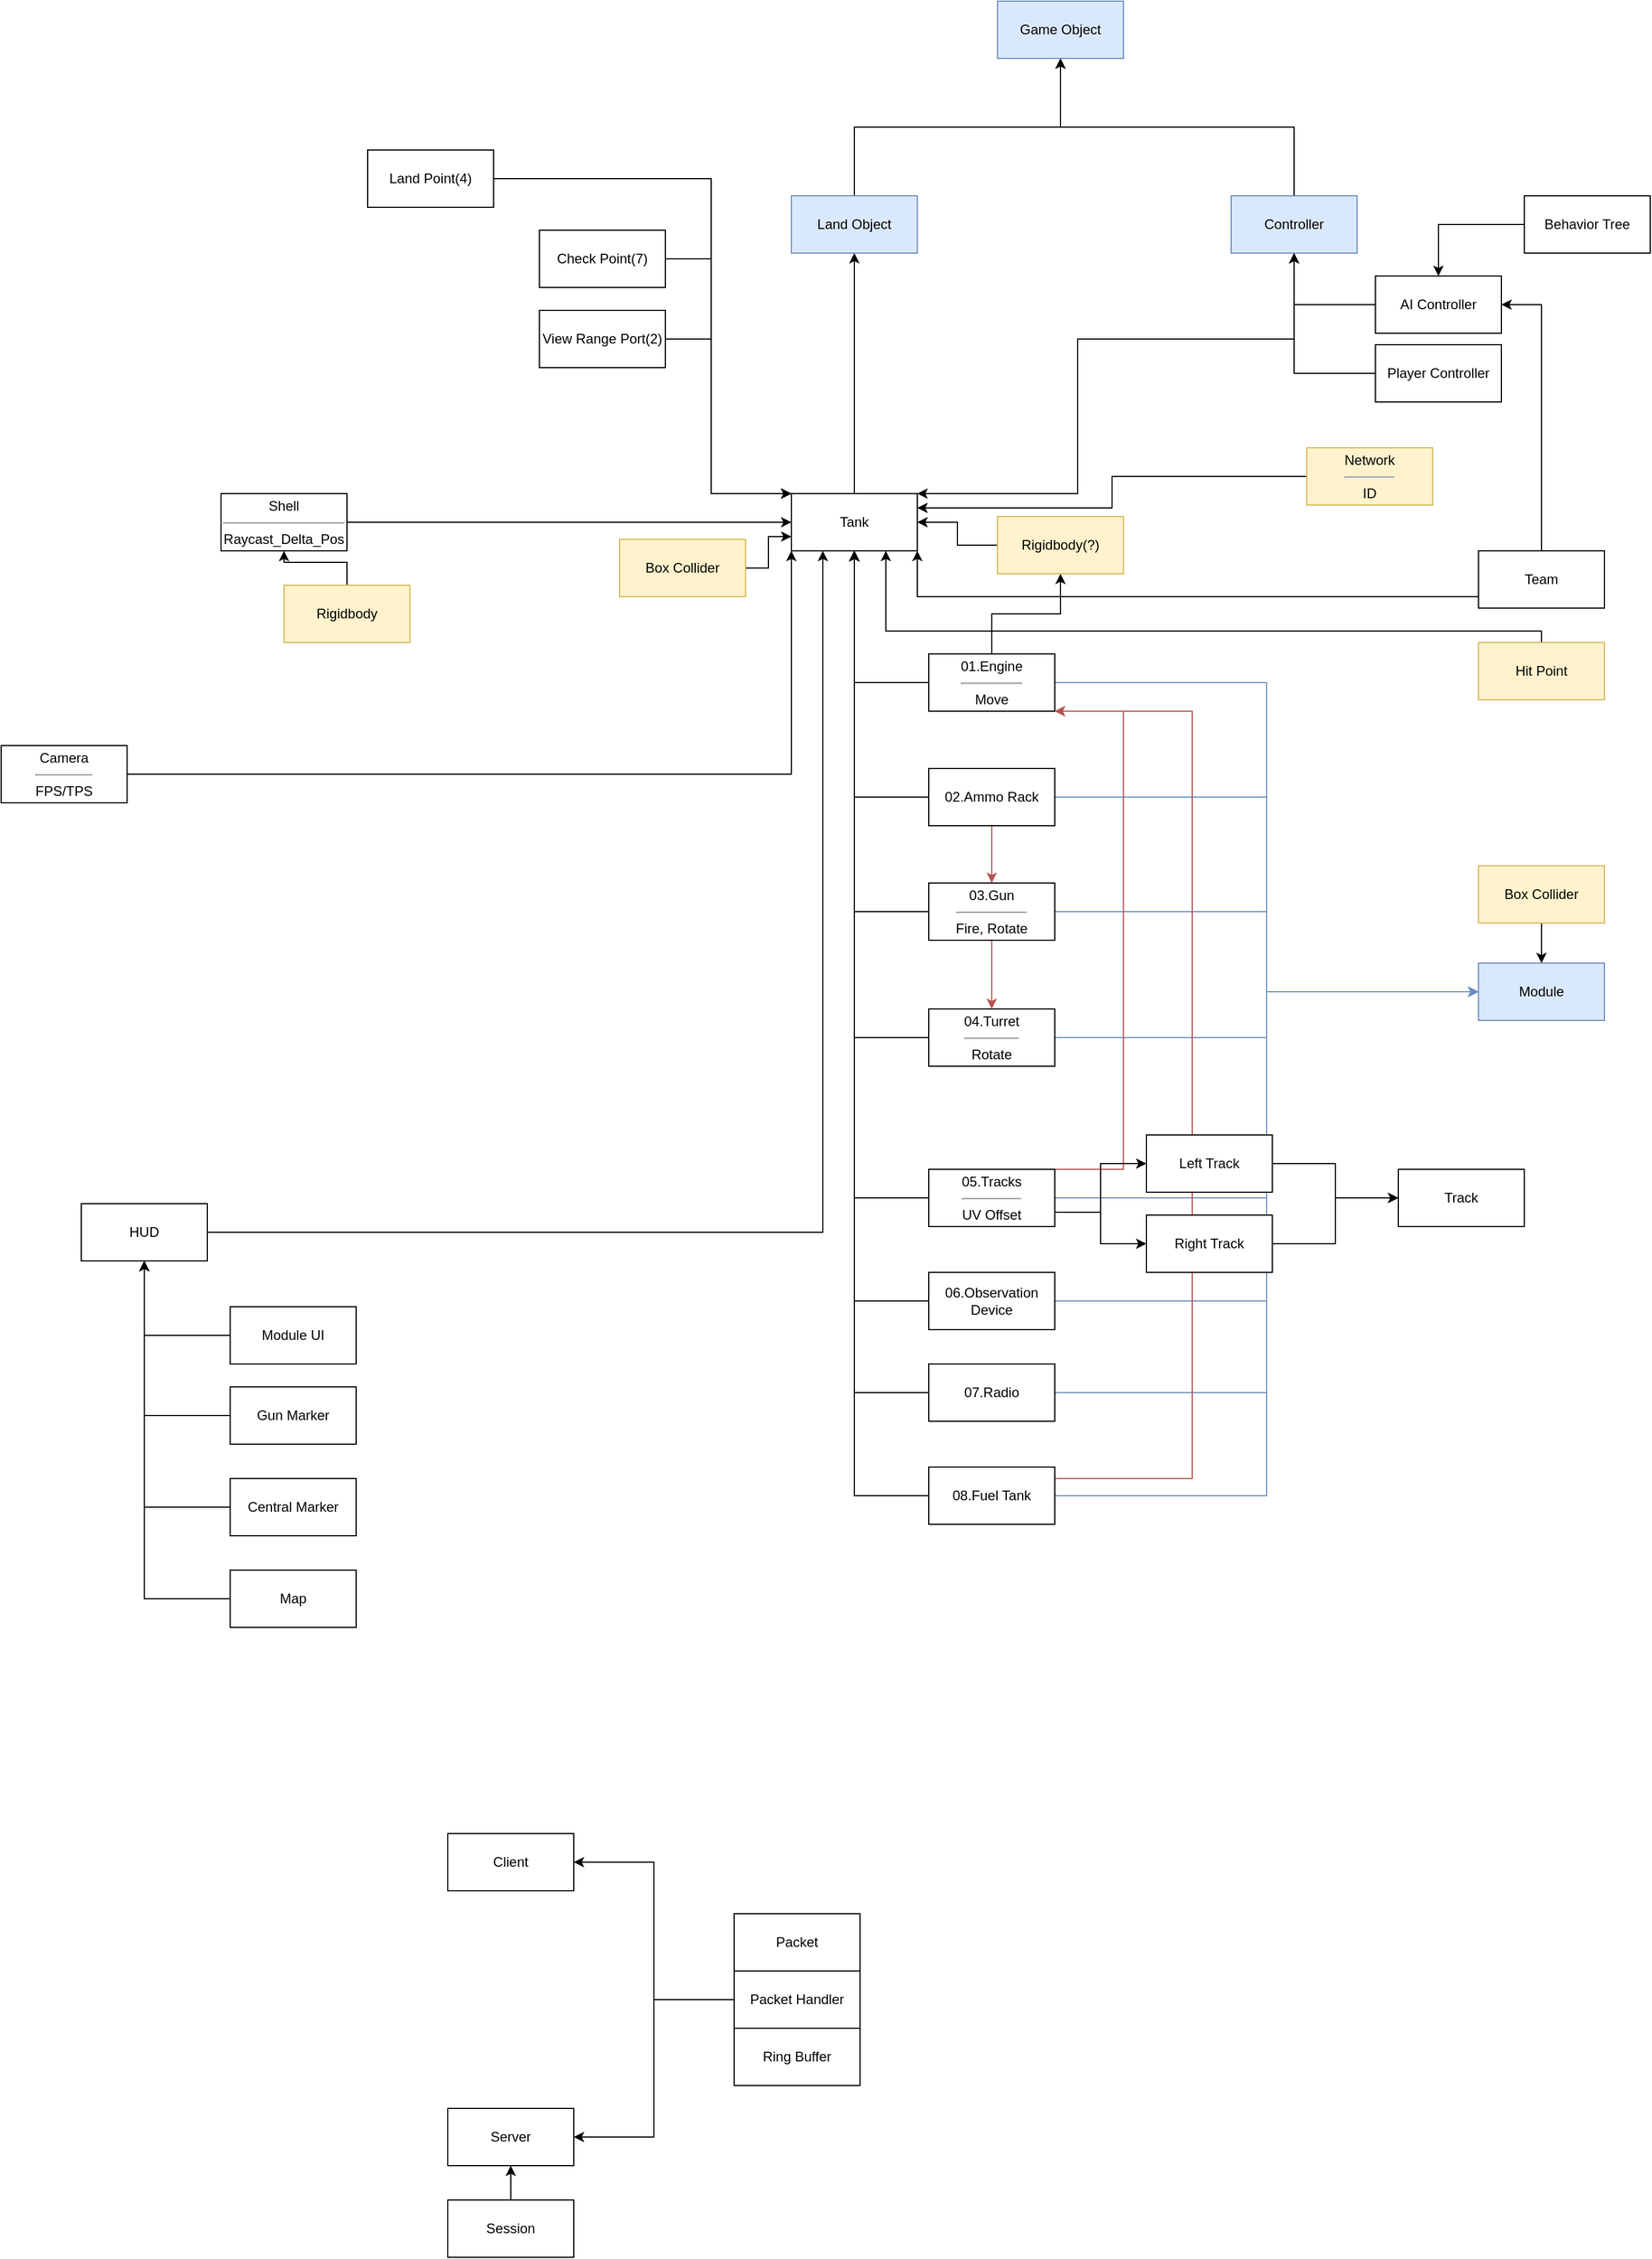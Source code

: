 <mxfile version="26.2.15">
  <diagram id="C5RBs43oDa-KdzZeNtuy" name="Page-1">
    <mxGraphModel dx="1924" dy="1836" grid="1" gridSize="10" guides="1" tooltips="1" connect="1" arrows="1" fold="1" page="1" pageScale="1" pageWidth="827" pageHeight="1169" math="0" shadow="0">
      <root>
        <mxCell id="WIyWlLk6GJQsqaUBKTNV-0" />
        <mxCell id="WIyWlLk6GJQsqaUBKTNV-1" parent="WIyWlLk6GJQsqaUBKTNV-0" />
        <mxCell id="MAa_id4GODkYyRuKRBiz-32" style="edgeStyle=orthogonalEdgeStyle;rounded=0;orthogonalLoop=1;jettySize=auto;html=1;exitX=0.5;exitY=0;exitDx=0;exitDy=0;entryX=0.5;entryY=1;entryDx=0;entryDy=0;" parent="WIyWlLk6GJQsqaUBKTNV-1" source="MAa_id4GODkYyRuKRBiz-0" target="MAa_id4GODkYyRuKRBiz-31" edge="1">
          <mxGeometry relative="1" as="geometry" />
        </mxCell>
        <mxCell id="MAa_id4GODkYyRuKRBiz-0" value="Tank" style="html=1;whiteSpace=wrap;noLabel=0;expand=1;comic=0;resizeHeight=0;" parent="WIyWlLk6GJQsqaUBKTNV-1" vertex="1">
          <mxGeometry x="30" y="210" width="110" height="50" as="geometry" />
        </mxCell>
        <mxCell id="MAa_id4GODkYyRuKRBiz-13" style="edgeStyle=orthogonalEdgeStyle;rounded=0;orthogonalLoop=1;jettySize=auto;html=1;exitX=0;exitY=0.5;exitDx=0;exitDy=0;entryX=0.5;entryY=1;entryDx=0;entryDy=0;" parent="WIyWlLk6GJQsqaUBKTNV-1" source="MAa_id4GODkYyRuKRBiz-2" target="MAa_id4GODkYyRuKRBiz-0" edge="1">
          <mxGeometry relative="1" as="geometry" />
        </mxCell>
        <mxCell id="MAa_id4GODkYyRuKRBiz-27" style="edgeStyle=orthogonalEdgeStyle;rounded=0;orthogonalLoop=1;jettySize=auto;html=1;entryX=0.5;entryY=0;entryDx=0;entryDy=0;fillColor=#f8cecc;strokeColor=#b85450;" parent="WIyWlLk6GJQsqaUBKTNV-1" source="MAa_id4GODkYyRuKRBiz-2" target="MAa_id4GODkYyRuKRBiz-4" edge="1">
          <mxGeometry relative="1" as="geometry" />
        </mxCell>
        <mxCell id="ON_rqly2Lm6P_RDxt7Wj-2" style="edgeStyle=orthogonalEdgeStyle;rounded=0;orthogonalLoop=1;jettySize=auto;html=1;entryX=0;entryY=0.5;entryDx=0;entryDy=0;fillColor=#dae8fc;strokeColor=#6c8ebf;" parent="WIyWlLk6GJQsqaUBKTNV-1" source="MAa_id4GODkYyRuKRBiz-2" target="ON_rqly2Lm6P_RDxt7Wj-0" edge="1">
          <mxGeometry relative="1" as="geometry" />
        </mxCell>
        <mxCell id="MAa_id4GODkYyRuKRBiz-2" value="02.Ammo Rack" style="html=1;whiteSpace=wrap;" parent="WIyWlLk6GJQsqaUBKTNV-1" vertex="1">
          <mxGeometry x="150" y="450" width="110" height="50" as="geometry" />
        </mxCell>
        <mxCell id="MAa_id4GODkYyRuKRBiz-15" style="edgeStyle=orthogonalEdgeStyle;rounded=0;orthogonalLoop=1;jettySize=auto;html=1;entryX=0.5;entryY=1;entryDx=0;entryDy=0;" parent="WIyWlLk6GJQsqaUBKTNV-1" source="MAa_id4GODkYyRuKRBiz-4" target="MAa_id4GODkYyRuKRBiz-0" edge="1">
          <mxGeometry relative="1" as="geometry" />
        </mxCell>
        <mxCell id="MAa_id4GODkYyRuKRBiz-26" style="edgeStyle=orthogonalEdgeStyle;rounded=0;orthogonalLoop=1;jettySize=auto;html=1;exitX=0.5;exitY=1;exitDx=0;exitDy=0;entryX=0.5;entryY=0;entryDx=0;entryDy=0;fillColor=#f8cecc;strokeColor=#b85450;" parent="WIyWlLk6GJQsqaUBKTNV-1" source="MAa_id4GODkYyRuKRBiz-4" target="MAa_id4GODkYyRuKRBiz-8" edge="1">
          <mxGeometry relative="1" as="geometry" />
        </mxCell>
        <mxCell id="ON_rqly2Lm6P_RDxt7Wj-3" style="edgeStyle=orthogonalEdgeStyle;rounded=0;orthogonalLoop=1;jettySize=auto;html=1;entryX=0;entryY=0.5;entryDx=0;entryDy=0;fillColor=#dae8fc;strokeColor=#6c8ebf;" parent="WIyWlLk6GJQsqaUBKTNV-1" source="MAa_id4GODkYyRuKRBiz-4" target="ON_rqly2Lm6P_RDxt7Wj-0" edge="1">
          <mxGeometry relative="1" as="geometry" />
        </mxCell>
        <mxCell id="MAa_id4GODkYyRuKRBiz-4" value="03.Gun&lt;hr&gt;Fire,&amp;nbsp;&lt;span style=&quot;background-color: transparent; color: light-dark(rgb(0, 0, 0), rgb(255, 255, 255));&quot;&gt;Rotate&lt;/span&gt;" style="html=1;whiteSpace=wrap;" parent="WIyWlLk6GJQsqaUBKTNV-1" vertex="1">
          <mxGeometry x="150" y="550" width="110" height="50" as="geometry" />
        </mxCell>
        <mxCell id="MAa_id4GODkYyRuKRBiz-12" style="edgeStyle=orthogonalEdgeStyle;rounded=0;orthogonalLoop=1;jettySize=auto;html=1;entryX=0.5;entryY=1;entryDx=0;entryDy=0;" parent="WIyWlLk6GJQsqaUBKTNV-1" source="MAa_id4GODkYyRuKRBiz-5" target="MAa_id4GODkYyRuKRBiz-0" edge="1">
          <mxGeometry relative="1" as="geometry" />
        </mxCell>
        <mxCell id="MAa_id4GODkYyRuKRBiz-68" style="edgeStyle=orthogonalEdgeStyle;rounded=0;orthogonalLoop=1;jettySize=auto;html=1;exitX=0.5;exitY=0;exitDx=0;exitDy=0;fontFamily=Helvetica;fontSize=12;fontColor=default;" parent="WIyWlLk6GJQsqaUBKTNV-1" source="MAa_id4GODkYyRuKRBiz-5" edge="1">
          <mxGeometry relative="1" as="geometry">
            <mxPoint x="205.143" y="349.857" as="targetPoint" />
          </mxGeometry>
        </mxCell>
        <mxCell id="MAa_id4GODkYyRuKRBiz-74" value="" style="edgeStyle=orthogonalEdgeStyle;rounded=0;orthogonalLoop=1;jettySize=auto;html=1;fontFamily=Helvetica;fontSize=12;fontColor=default;" parent="WIyWlLk6GJQsqaUBKTNV-1" source="MAa_id4GODkYyRuKRBiz-5" target="MAa_id4GODkYyRuKRBiz-64" edge="1">
          <mxGeometry relative="1" as="geometry" />
        </mxCell>
        <mxCell id="ON_rqly2Lm6P_RDxt7Wj-1" style="edgeStyle=orthogonalEdgeStyle;rounded=0;orthogonalLoop=1;jettySize=auto;html=1;entryX=0;entryY=0.5;entryDx=0;entryDy=0;fillColor=#dae8fc;strokeColor=#6c8ebf;" parent="WIyWlLk6GJQsqaUBKTNV-1" source="MAa_id4GODkYyRuKRBiz-5" target="ON_rqly2Lm6P_RDxt7Wj-0" edge="1">
          <mxGeometry relative="1" as="geometry" />
        </mxCell>
        <mxCell id="MAa_id4GODkYyRuKRBiz-5" value="01.Engine&lt;hr&gt;Move" style="html=1;whiteSpace=wrap;" parent="WIyWlLk6GJQsqaUBKTNV-1" vertex="1">
          <mxGeometry x="150" y="350" width="110" height="50" as="geometry" />
        </mxCell>
        <mxCell id="MAa_id4GODkYyRuKRBiz-21" style="edgeStyle=orthogonalEdgeStyle;rounded=0;orthogonalLoop=1;jettySize=auto;html=1;exitX=0;exitY=0.5;exitDx=0;exitDy=0;entryX=0.5;entryY=1;entryDx=0;entryDy=0;" parent="WIyWlLk6GJQsqaUBKTNV-1" source="MAa_id4GODkYyRuKRBiz-7" target="MAa_id4GODkYyRuKRBiz-0" edge="1">
          <mxGeometry relative="1" as="geometry" />
        </mxCell>
        <mxCell id="ON_rqly2Lm6P_RDxt7Wj-7" style="edgeStyle=orthogonalEdgeStyle;rounded=0;orthogonalLoop=1;jettySize=auto;html=1;entryX=0;entryY=0.5;entryDx=0;entryDy=0;fillColor=#dae8fc;strokeColor=#6c8ebf;" parent="WIyWlLk6GJQsqaUBKTNV-1" source="MAa_id4GODkYyRuKRBiz-7" target="ON_rqly2Lm6P_RDxt7Wj-0" edge="1">
          <mxGeometry relative="1" as="geometry" />
        </mxCell>
        <mxCell id="MAa_id4GODkYyRuKRBiz-7" value="07.Radio" style="html=1;whiteSpace=wrap;" parent="WIyWlLk6GJQsqaUBKTNV-1" vertex="1">
          <mxGeometry x="150" y="970" width="110" height="50" as="geometry" />
        </mxCell>
        <mxCell id="MAa_id4GODkYyRuKRBiz-16" style="edgeStyle=orthogonalEdgeStyle;rounded=0;orthogonalLoop=1;jettySize=auto;html=1;entryX=0.5;entryY=1;entryDx=0;entryDy=0;" parent="WIyWlLk6GJQsqaUBKTNV-1" source="MAa_id4GODkYyRuKRBiz-8" target="MAa_id4GODkYyRuKRBiz-0" edge="1">
          <mxGeometry relative="1" as="geometry" />
        </mxCell>
        <mxCell id="ON_rqly2Lm6P_RDxt7Wj-4" style="edgeStyle=orthogonalEdgeStyle;rounded=0;orthogonalLoop=1;jettySize=auto;html=1;entryX=0;entryY=0.5;entryDx=0;entryDy=0;fillColor=#dae8fc;strokeColor=#6c8ebf;" parent="WIyWlLk6GJQsqaUBKTNV-1" source="MAa_id4GODkYyRuKRBiz-8" target="ON_rqly2Lm6P_RDxt7Wj-0" edge="1">
          <mxGeometry relative="1" as="geometry" />
        </mxCell>
        <mxCell id="MAa_id4GODkYyRuKRBiz-8" value="04.Turret&lt;hr&gt;Rotate" style="html=1;whiteSpace=wrap;" parent="WIyWlLk6GJQsqaUBKTNV-1" vertex="1">
          <mxGeometry x="150" y="660" width="110" height="50" as="geometry" />
        </mxCell>
        <mxCell id="MAa_id4GODkYyRuKRBiz-19" style="edgeStyle=orthogonalEdgeStyle;rounded=0;orthogonalLoop=1;jettySize=auto;html=1;entryX=0.5;entryY=1;entryDx=0;entryDy=0;" parent="WIyWlLk6GJQsqaUBKTNV-1" source="MAa_id4GODkYyRuKRBiz-9" target="MAa_id4GODkYyRuKRBiz-0" edge="1">
          <mxGeometry relative="1" as="geometry" />
        </mxCell>
        <mxCell id="MAa_id4GODkYyRuKRBiz-30" style="edgeStyle=orthogonalEdgeStyle;rounded=0;orthogonalLoop=1;jettySize=auto;html=1;exitX=1;exitY=0;exitDx=0;exitDy=0;entryX=1;entryY=1;entryDx=0;entryDy=0;fillColor=#f8cecc;strokeColor=#b85450;" parent="WIyWlLk6GJQsqaUBKTNV-1" source="MAa_id4GODkYyRuKRBiz-9" target="MAa_id4GODkYyRuKRBiz-5" edge="1">
          <mxGeometry relative="1" as="geometry">
            <Array as="points">
              <mxPoint x="320" y="800" />
              <mxPoint x="320" y="400" />
            </Array>
          </mxGeometry>
        </mxCell>
        <mxCell id="ON_rqly2Lm6P_RDxt7Wj-5" style="edgeStyle=orthogonalEdgeStyle;rounded=0;orthogonalLoop=1;jettySize=auto;html=1;entryX=0;entryY=0.5;entryDx=0;entryDy=0;fillColor=#dae8fc;strokeColor=#6c8ebf;" parent="WIyWlLk6GJQsqaUBKTNV-1" source="MAa_id4GODkYyRuKRBiz-9" target="ON_rqly2Lm6P_RDxt7Wj-0" edge="1">
          <mxGeometry relative="1" as="geometry" />
        </mxCell>
        <mxCell id="bWlWiwhrOa9eMaUlrAhz-15" style="edgeStyle=orthogonalEdgeStyle;rounded=0;orthogonalLoop=1;jettySize=auto;html=1;exitX=1;exitY=0.75;exitDx=0;exitDy=0;entryX=0;entryY=0.5;entryDx=0;entryDy=0;" parent="WIyWlLk6GJQsqaUBKTNV-1" source="MAa_id4GODkYyRuKRBiz-9" target="bWlWiwhrOa9eMaUlrAhz-12" edge="1">
          <mxGeometry relative="1" as="geometry" />
        </mxCell>
        <mxCell id="bWlWiwhrOa9eMaUlrAhz-16" style="edgeStyle=orthogonalEdgeStyle;rounded=0;orthogonalLoop=1;jettySize=auto;html=1;exitX=1;exitY=0.75;exitDx=0;exitDy=0;entryX=0;entryY=0.5;entryDx=0;entryDy=0;" parent="WIyWlLk6GJQsqaUBKTNV-1" source="MAa_id4GODkYyRuKRBiz-9" target="bWlWiwhrOa9eMaUlrAhz-11" edge="1">
          <mxGeometry relative="1" as="geometry" />
        </mxCell>
        <mxCell id="MAa_id4GODkYyRuKRBiz-9" value="05.Tracks&lt;hr&gt;UV Offset" style="html=1;whiteSpace=wrap;" parent="WIyWlLk6GJQsqaUBKTNV-1" vertex="1">
          <mxGeometry x="150" y="800" width="110" height="50" as="geometry" />
        </mxCell>
        <mxCell id="MAa_id4GODkYyRuKRBiz-18" style="edgeStyle=orthogonalEdgeStyle;rounded=0;orthogonalLoop=1;jettySize=auto;html=1;entryX=0.5;entryY=1;entryDx=0;entryDy=0;" parent="WIyWlLk6GJQsqaUBKTNV-1" source="MAa_id4GODkYyRuKRBiz-10" target="MAa_id4GODkYyRuKRBiz-0" edge="1">
          <mxGeometry relative="1" as="geometry" />
        </mxCell>
        <mxCell id="ON_rqly2Lm6P_RDxt7Wj-6" style="edgeStyle=orthogonalEdgeStyle;rounded=0;orthogonalLoop=1;jettySize=auto;html=1;entryX=0;entryY=0.5;entryDx=0;entryDy=0;fillColor=#dae8fc;strokeColor=#6c8ebf;" parent="WIyWlLk6GJQsqaUBKTNV-1" source="MAa_id4GODkYyRuKRBiz-10" target="ON_rqly2Lm6P_RDxt7Wj-0" edge="1">
          <mxGeometry relative="1" as="geometry" />
        </mxCell>
        <mxCell id="MAa_id4GODkYyRuKRBiz-10" value="06.Observation Device" style="html=1;whiteSpace=wrap;" parent="WIyWlLk6GJQsqaUBKTNV-1" vertex="1">
          <mxGeometry x="150" y="890" width="110" height="50" as="geometry" />
        </mxCell>
        <mxCell id="MAa_id4GODkYyRuKRBiz-23" style="edgeStyle=orthogonalEdgeStyle;rounded=0;orthogonalLoop=1;jettySize=auto;html=1;exitX=0;exitY=0.5;exitDx=0;exitDy=0;entryX=0.5;entryY=1;entryDx=0;entryDy=0;" parent="WIyWlLk6GJQsqaUBKTNV-1" source="MAa_id4GODkYyRuKRBiz-11" target="MAa_id4GODkYyRuKRBiz-0" edge="1">
          <mxGeometry relative="1" as="geometry" />
        </mxCell>
        <mxCell id="MAa_id4GODkYyRuKRBiz-29" style="edgeStyle=orthogonalEdgeStyle;rounded=0;orthogonalLoop=1;jettySize=auto;html=1;exitX=1;exitY=0.5;exitDx=0;exitDy=0;entryX=1;entryY=1;entryDx=0;entryDy=0;fillColor=#f8cecc;strokeColor=#b85450;" parent="WIyWlLk6GJQsqaUBKTNV-1" source="MAa_id4GODkYyRuKRBiz-11" target="MAa_id4GODkYyRuKRBiz-5" edge="1">
          <mxGeometry relative="1" as="geometry">
            <Array as="points">
              <mxPoint x="260" y="1070" />
              <mxPoint x="380" y="1070" />
              <mxPoint x="380" y="400" />
            </Array>
          </mxGeometry>
        </mxCell>
        <mxCell id="ON_rqly2Lm6P_RDxt7Wj-8" style="edgeStyle=orthogonalEdgeStyle;rounded=0;orthogonalLoop=1;jettySize=auto;html=1;entryX=0;entryY=0.5;entryDx=0;entryDy=0;fillColor=#dae8fc;strokeColor=#6c8ebf;" parent="WIyWlLk6GJQsqaUBKTNV-1" source="MAa_id4GODkYyRuKRBiz-11" target="ON_rqly2Lm6P_RDxt7Wj-0" edge="1">
          <mxGeometry relative="1" as="geometry" />
        </mxCell>
        <mxCell id="MAa_id4GODkYyRuKRBiz-11" value="08.Fuel Tank" style="html=1;whiteSpace=wrap;" parent="WIyWlLk6GJQsqaUBKTNV-1" vertex="1">
          <mxGeometry x="150" y="1060" width="110" height="50" as="geometry" />
        </mxCell>
        <mxCell id="MAa_id4GODkYyRuKRBiz-102" style="edgeStyle=orthogonalEdgeStyle;rounded=0;orthogonalLoop=1;jettySize=auto;html=1;entryX=0.5;entryY=1;entryDx=0;entryDy=0;fontFamily=Helvetica;fontSize=12;fontColor=default;" parent="WIyWlLk6GJQsqaUBKTNV-1" source="MAa_id4GODkYyRuKRBiz-31" target="MAa_id4GODkYyRuKRBiz-100" edge="1">
          <mxGeometry relative="1" as="geometry">
            <Array as="points">
              <mxPoint x="85" y="-110" />
              <mxPoint x="265" y="-110" />
            </Array>
          </mxGeometry>
        </mxCell>
        <mxCell id="MAa_id4GODkYyRuKRBiz-31" value="Land Object" style="html=1;whiteSpace=wrap;fillColor=#dae8fc;strokeColor=#6c8ebf;" parent="WIyWlLk6GJQsqaUBKTNV-1" vertex="1">
          <mxGeometry x="30" y="-50" width="110" height="50" as="geometry" />
        </mxCell>
        <mxCell id="MAa_id4GODkYyRuKRBiz-75" style="edgeStyle=orthogonalEdgeStyle;rounded=0;orthogonalLoop=1;jettySize=auto;html=1;entryX=1;entryY=0.5;entryDx=0;entryDy=0;fontFamily=Helvetica;fontSize=12;fontColor=default;" parent="WIyWlLk6GJQsqaUBKTNV-1" source="MAa_id4GODkYyRuKRBiz-64" target="MAa_id4GODkYyRuKRBiz-0" edge="1">
          <mxGeometry relative="1" as="geometry" />
        </mxCell>
        <mxCell id="MAa_id4GODkYyRuKRBiz-64" value="Rigidbody(?)" style="html=1;whiteSpace=wrap;comic=0;strokeColor=#d6b656;align=center;verticalAlign=middle;fontFamily=Helvetica;fontSize=12;fillColor=#fff2cc;" parent="WIyWlLk6GJQsqaUBKTNV-1" vertex="1">
          <mxGeometry x="210" y="230" width="110" height="50" as="geometry" />
        </mxCell>
        <mxCell id="MAa_id4GODkYyRuKRBiz-89" style="edgeStyle=orthogonalEdgeStyle;rounded=0;orthogonalLoop=1;jettySize=auto;html=1;entryX=1;entryY=0;entryDx=0;entryDy=0;fontFamily=Helvetica;fontSize=12;fontColor=default;" parent="WIyWlLk6GJQsqaUBKTNV-1" source="MAa_id4GODkYyRuKRBiz-76" target="MAa_id4GODkYyRuKRBiz-0" edge="1">
          <mxGeometry relative="1" as="geometry">
            <Array as="points">
              <mxPoint x="280" y="75" />
              <mxPoint x="280" y="210" />
            </Array>
          </mxGeometry>
        </mxCell>
        <mxCell id="MAa_id4GODkYyRuKRBiz-101" style="edgeStyle=orthogonalEdgeStyle;rounded=0;orthogonalLoop=1;jettySize=auto;html=1;entryX=0.5;entryY=1;entryDx=0;entryDy=0;fontFamily=Helvetica;fontSize=12;fontColor=default;" parent="WIyWlLk6GJQsqaUBKTNV-1" source="MAa_id4GODkYyRuKRBiz-76" target="MAa_id4GODkYyRuKRBiz-100" edge="1">
          <mxGeometry relative="1" as="geometry">
            <Array as="points">
              <mxPoint x="469" y="-110" />
              <mxPoint x="265" y="-110" />
            </Array>
          </mxGeometry>
        </mxCell>
        <mxCell id="MAa_id4GODkYyRuKRBiz-76" value="Controller" style="html=1;whiteSpace=wrap;comic=0;strokeColor=#6c8ebf;align=center;verticalAlign=middle;fontFamily=Helvetica;fontSize=12;fillColor=#dae8fc;" parent="WIyWlLk6GJQsqaUBKTNV-1" vertex="1">
          <mxGeometry x="414" y="-50" width="110" height="50" as="geometry" />
        </mxCell>
        <mxCell id="MAa_id4GODkYyRuKRBiz-79" style="edgeStyle=orthogonalEdgeStyle;rounded=0;orthogonalLoop=1;jettySize=auto;html=1;entryX=0.5;entryY=1;entryDx=0;entryDy=0;fontFamily=Helvetica;fontSize=12;fontColor=default;" parent="WIyWlLk6GJQsqaUBKTNV-1" source="MAa_id4GODkYyRuKRBiz-78" target="MAa_id4GODkYyRuKRBiz-76" edge="1">
          <mxGeometry relative="1" as="geometry" />
        </mxCell>
        <mxCell id="MAa_id4GODkYyRuKRBiz-78" value="AI Controller" style="html=1;whiteSpace=wrap;comic=0;strokeColor=default;align=center;verticalAlign=middle;fontFamily=Helvetica;fontSize=12;fontColor=default;fillColor=default;" parent="WIyWlLk6GJQsqaUBKTNV-1" vertex="1">
          <mxGeometry x="540" y="20" width="110" height="50" as="geometry" />
        </mxCell>
        <mxCell id="MAa_id4GODkYyRuKRBiz-82" style="edgeStyle=orthogonalEdgeStyle;rounded=0;orthogonalLoop=1;jettySize=auto;html=1;entryX=0.5;entryY=1;entryDx=0;entryDy=0;fontFamily=Helvetica;fontSize=12;fontColor=default;" parent="WIyWlLk6GJQsqaUBKTNV-1" source="MAa_id4GODkYyRuKRBiz-81" target="MAa_id4GODkYyRuKRBiz-76" edge="1">
          <mxGeometry relative="1" as="geometry" />
        </mxCell>
        <mxCell id="MAa_id4GODkYyRuKRBiz-81" value="Player Controller" style="html=1;whiteSpace=wrap;comic=0;strokeColor=default;align=center;verticalAlign=middle;fontFamily=Helvetica;fontSize=12;fontColor=default;fillColor=default;" parent="WIyWlLk6GJQsqaUBKTNV-1" vertex="1">
          <mxGeometry x="540" y="80" width="110" height="50" as="geometry" />
        </mxCell>
        <mxCell id="MAa_id4GODkYyRuKRBiz-91" style="edgeStyle=orthogonalEdgeStyle;rounded=0;orthogonalLoop=1;jettySize=auto;html=1;entryX=1;entryY=0.25;entryDx=0;entryDy=0;fontFamily=Helvetica;fontSize=12;fontColor=default;" parent="WIyWlLk6GJQsqaUBKTNV-1" source="MAa_id4GODkYyRuKRBiz-90" target="MAa_id4GODkYyRuKRBiz-0" edge="1">
          <mxGeometry relative="1" as="geometry" />
        </mxCell>
        <mxCell id="MAa_id4GODkYyRuKRBiz-90" value="Network&lt;div&gt;&lt;hr&gt;ID&lt;/div&gt;" style="html=1;whiteSpace=wrap;comic=0;strokeColor=#d6b656;align=center;verticalAlign=middle;fontFamily=Helvetica;fontSize=12;fillColor=#fff2cc;" parent="WIyWlLk6GJQsqaUBKTNV-1" vertex="1">
          <mxGeometry x="480" y="170" width="110" height="50" as="geometry" />
        </mxCell>
        <mxCell id="MAa_id4GODkYyRuKRBiz-98" style="edgeStyle=orthogonalEdgeStyle;rounded=0;orthogonalLoop=1;jettySize=auto;html=1;entryX=1;entryY=0.5;entryDx=0;entryDy=0;fontFamily=Helvetica;fontSize=12;fontColor=default;" parent="WIyWlLk6GJQsqaUBKTNV-1" source="MAa_id4GODkYyRuKRBiz-94" target="MAa_id4GODkYyRuKRBiz-78" edge="1">
          <mxGeometry relative="1" as="geometry" />
        </mxCell>
        <mxCell id="bWlWiwhrOa9eMaUlrAhz-36" style="edgeStyle=orthogonalEdgeStyle;rounded=0;orthogonalLoop=1;jettySize=auto;html=1;entryX=1;entryY=1;entryDx=0;entryDy=0;" parent="WIyWlLk6GJQsqaUBKTNV-1" source="MAa_id4GODkYyRuKRBiz-94" target="MAa_id4GODkYyRuKRBiz-0" edge="1">
          <mxGeometry relative="1" as="geometry">
            <Array as="points">
              <mxPoint x="140" y="300" />
            </Array>
          </mxGeometry>
        </mxCell>
        <mxCell id="MAa_id4GODkYyRuKRBiz-94" value="Team" style="html=1;whiteSpace=wrap;comic=0;strokeColor=default;align=center;verticalAlign=middle;fontFamily=Helvetica;fontSize=12;fontColor=default;fillColor=default;" parent="WIyWlLk6GJQsqaUBKTNV-1" vertex="1">
          <mxGeometry x="630" y="260" width="110" height="50" as="geometry" />
        </mxCell>
        <mxCell id="MAa_id4GODkYyRuKRBiz-100" value="Game Object" style="html=1;whiteSpace=wrap;comic=0;strokeColor=#6c8ebf;align=center;verticalAlign=middle;fontFamily=Helvetica;fontSize=12;fillColor=#dae8fc;" parent="WIyWlLk6GJQsqaUBKTNV-1" vertex="1">
          <mxGeometry x="210" y="-220" width="110" height="50" as="geometry" />
        </mxCell>
        <mxCell id="MAa_id4GODkYyRuKRBiz-104" style="edgeStyle=orthogonalEdgeStyle;rounded=0;orthogonalLoop=1;jettySize=auto;html=1;entryX=0.75;entryY=1;entryDx=0;entryDy=0;fontFamily=Helvetica;fontSize=12;fontColor=default;" parent="WIyWlLk6GJQsqaUBKTNV-1" source="MAa_id4GODkYyRuKRBiz-103" target="MAa_id4GODkYyRuKRBiz-0" edge="1">
          <mxGeometry relative="1" as="geometry">
            <Array as="points">
              <mxPoint x="685" y="330" />
              <mxPoint x="113" y="330" />
            </Array>
          </mxGeometry>
        </mxCell>
        <mxCell id="MAa_id4GODkYyRuKRBiz-103" value="Hit Point" style="html=1;whiteSpace=wrap;comic=0;strokeColor=#d6b656;align=center;verticalAlign=middle;fontFamily=Helvetica;fontSize=12;fillColor=#fff2cc;" parent="WIyWlLk6GJQsqaUBKTNV-1" vertex="1">
          <mxGeometry x="630" y="340" width="110" height="50" as="geometry" />
        </mxCell>
        <mxCell id="ON_rqly2Lm6P_RDxt7Wj-0" value="Module" style="html=1;whiteSpace=wrap;comic=0;strokeColor=#6c8ebf;align=center;verticalAlign=middle;fontFamily=Helvetica;fontSize=12;fillColor=#dae8fc;" parent="WIyWlLk6GJQsqaUBKTNV-1" vertex="1">
          <mxGeometry x="630" y="620" width="110" height="50" as="geometry" />
        </mxCell>
        <mxCell id="bWlWiwhrOa9eMaUlrAhz-2" value="" style="edgeStyle=orthogonalEdgeStyle;rounded=0;orthogonalLoop=1;jettySize=auto;html=1;entryX=0;entryY=0.5;entryDx=0;entryDy=0;" parent="WIyWlLk6GJQsqaUBKTNV-1" source="bWlWiwhrOa9eMaUlrAhz-0" target="MAa_id4GODkYyRuKRBiz-0" edge="1">
          <mxGeometry relative="1" as="geometry">
            <mxPoint x="-263.0" y="235" as="targetPoint" />
          </mxGeometry>
        </mxCell>
        <mxCell id="bWlWiwhrOa9eMaUlrAhz-0" value="Shell&lt;hr&gt;Raycast_Delta_Pos" style="html=1;whiteSpace=wrap;noLabel=0;expand=1;comic=0;resizeHeight=0;" parent="WIyWlLk6GJQsqaUBKTNV-1" vertex="1">
          <mxGeometry x="-468" y="210" width="110" height="50" as="geometry" />
        </mxCell>
        <mxCell id="bWlWiwhrOa9eMaUlrAhz-4" style="edgeStyle=orthogonalEdgeStyle;rounded=0;orthogonalLoop=1;jettySize=auto;html=1;entryX=0.5;entryY=1;entryDx=0;entryDy=0;" parent="WIyWlLk6GJQsqaUBKTNV-1" source="bWlWiwhrOa9eMaUlrAhz-3" target="bWlWiwhrOa9eMaUlrAhz-0" edge="1">
          <mxGeometry relative="1" as="geometry" />
        </mxCell>
        <mxCell id="bWlWiwhrOa9eMaUlrAhz-3" value="Rigidbody" style="html=1;whiteSpace=wrap;comic=0;strokeColor=#d6b656;align=center;verticalAlign=middle;fontFamily=Helvetica;fontSize=12;fillColor=#fff2cc;" parent="WIyWlLk6GJQsqaUBKTNV-1" vertex="1">
          <mxGeometry x="-413" y="290" width="110" height="50" as="geometry" />
        </mxCell>
        <mxCell id="bWlWiwhrOa9eMaUlrAhz-19" style="edgeStyle=orthogonalEdgeStyle;rounded=0;orthogonalLoop=1;jettySize=auto;html=1;entryX=0;entryY=0.5;entryDx=0;entryDy=0;" parent="WIyWlLk6GJQsqaUBKTNV-1" source="bWlWiwhrOa9eMaUlrAhz-12" target="bWlWiwhrOa9eMaUlrAhz-18" edge="1">
          <mxGeometry relative="1" as="geometry" />
        </mxCell>
        <mxCell id="bWlWiwhrOa9eMaUlrAhz-12" value="Right Track" style="html=1;whiteSpace=wrap;" parent="WIyWlLk6GJQsqaUBKTNV-1" vertex="1">
          <mxGeometry x="340" y="840" width="110" height="50" as="geometry" />
        </mxCell>
        <mxCell id="bWlWiwhrOa9eMaUlrAhz-17" style="edgeStyle=orthogonalEdgeStyle;rounded=0;orthogonalLoop=1;jettySize=auto;html=1;entryX=0;entryY=0.5;entryDx=0;entryDy=0;" parent="WIyWlLk6GJQsqaUBKTNV-1" source="bWlWiwhrOa9eMaUlrAhz-11" target="bWlWiwhrOa9eMaUlrAhz-18" edge="1">
          <mxGeometry relative="1" as="geometry">
            <mxPoint x="560" y="820" as="targetPoint" />
          </mxGeometry>
        </mxCell>
        <mxCell id="bWlWiwhrOa9eMaUlrAhz-11" value="Left Track" style="html=1;whiteSpace=wrap;" parent="WIyWlLk6GJQsqaUBKTNV-1" vertex="1">
          <mxGeometry x="340" y="770" width="110" height="50" as="geometry" />
        </mxCell>
        <mxCell id="bWlWiwhrOa9eMaUlrAhz-18" value="Track" style="html=1;whiteSpace=wrap;" parent="WIyWlLk6GJQsqaUBKTNV-1" vertex="1">
          <mxGeometry x="560" y="800" width="110" height="50" as="geometry" />
        </mxCell>
        <mxCell id="bWlWiwhrOa9eMaUlrAhz-21" style="edgeStyle=orthogonalEdgeStyle;rounded=0;orthogonalLoop=1;jettySize=auto;html=1;entryX=0.5;entryY=0;entryDx=0;entryDy=0;" parent="WIyWlLk6GJQsqaUBKTNV-1" source="bWlWiwhrOa9eMaUlrAhz-20" target="MAa_id4GODkYyRuKRBiz-78" edge="1">
          <mxGeometry relative="1" as="geometry" />
        </mxCell>
        <mxCell id="bWlWiwhrOa9eMaUlrAhz-20" value="Behavior Tree" style="html=1;whiteSpace=wrap;comic=0;strokeColor=default;align=center;verticalAlign=middle;fontFamily=Helvetica;fontSize=12;fontColor=default;fillColor=default;" parent="WIyWlLk6GJQsqaUBKTNV-1" vertex="1">
          <mxGeometry x="670" y="-50" width="110" height="50" as="geometry" />
        </mxCell>
        <mxCell id="bWlWiwhrOa9eMaUlrAhz-23" style="edgeStyle=orthogonalEdgeStyle;rounded=0;orthogonalLoop=1;jettySize=auto;html=1;entryX=0.25;entryY=1;entryDx=0;entryDy=0;" parent="WIyWlLk6GJQsqaUBKTNV-1" source="bWlWiwhrOa9eMaUlrAhz-22" target="MAa_id4GODkYyRuKRBiz-0" edge="1">
          <mxGeometry relative="1" as="geometry" />
        </mxCell>
        <mxCell id="bWlWiwhrOa9eMaUlrAhz-22" value="HUD" style="html=1;whiteSpace=wrap;noLabel=0;expand=1;comic=0;resizeHeight=0;" parent="WIyWlLk6GJQsqaUBKTNV-1" vertex="1">
          <mxGeometry x="-590" y="830" width="110" height="50" as="geometry" />
        </mxCell>
        <mxCell id="bWlWiwhrOa9eMaUlrAhz-26" style="edgeStyle=orthogonalEdgeStyle;rounded=0;orthogonalLoop=1;jettySize=auto;html=1;entryX=0.5;entryY=1;entryDx=0;entryDy=0;" parent="WIyWlLk6GJQsqaUBKTNV-1" source="bWlWiwhrOa9eMaUlrAhz-24" target="bWlWiwhrOa9eMaUlrAhz-22" edge="1">
          <mxGeometry relative="1" as="geometry" />
        </mxCell>
        <mxCell id="bWlWiwhrOa9eMaUlrAhz-24" value="Module UI" style="html=1;whiteSpace=wrap;noLabel=0;expand=1;comic=0;resizeHeight=0;" parent="WIyWlLk6GJQsqaUBKTNV-1" vertex="1">
          <mxGeometry x="-460" y="920" width="110" height="50" as="geometry" />
        </mxCell>
        <mxCell id="bWlWiwhrOa9eMaUlrAhz-27" style="edgeStyle=orthogonalEdgeStyle;rounded=0;orthogonalLoop=1;jettySize=auto;html=1;entryX=0.5;entryY=1;entryDx=0;entryDy=0;" parent="WIyWlLk6GJQsqaUBKTNV-1" source="bWlWiwhrOa9eMaUlrAhz-25" target="bWlWiwhrOa9eMaUlrAhz-22" edge="1">
          <mxGeometry relative="1" as="geometry" />
        </mxCell>
        <mxCell id="bWlWiwhrOa9eMaUlrAhz-25" value="Gun Marker" style="html=1;whiteSpace=wrap;noLabel=0;expand=1;comic=0;resizeHeight=0;" parent="WIyWlLk6GJQsqaUBKTNV-1" vertex="1">
          <mxGeometry x="-460" y="990" width="110" height="50" as="geometry" />
        </mxCell>
        <mxCell id="bWlWiwhrOa9eMaUlrAhz-29" style="edgeStyle=orthogonalEdgeStyle;rounded=0;orthogonalLoop=1;jettySize=auto;html=1;entryX=0.5;entryY=1;entryDx=0;entryDy=0;" parent="WIyWlLk6GJQsqaUBKTNV-1" source="bWlWiwhrOa9eMaUlrAhz-28" target="bWlWiwhrOa9eMaUlrAhz-22" edge="1">
          <mxGeometry relative="1" as="geometry" />
        </mxCell>
        <mxCell id="bWlWiwhrOa9eMaUlrAhz-28" value="Map" style="html=1;whiteSpace=wrap;noLabel=0;expand=1;comic=0;resizeHeight=0;" parent="WIyWlLk6GJQsqaUBKTNV-1" vertex="1">
          <mxGeometry x="-460" y="1150" width="110" height="50" as="geometry" />
        </mxCell>
        <mxCell id="bWlWiwhrOa9eMaUlrAhz-31" style="edgeStyle=orthogonalEdgeStyle;rounded=0;orthogonalLoop=1;jettySize=auto;html=1;entryX=0;entryY=1;entryDx=0;entryDy=0;" parent="WIyWlLk6GJQsqaUBKTNV-1" source="bWlWiwhrOa9eMaUlrAhz-30" target="MAa_id4GODkYyRuKRBiz-0" edge="1">
          <mxGeometry relative="1" as="geometry" />
        </mxCell>
        <mxCell id="bWlWiwhrOa9eMaUlrAhz-30" value="Camera&lt;hr&gt;FPS/TPS" style="html=1;whiteSpace=wrap;noLabel=0;expand=1;comic=0;resizeHeight=0;" parent="WIyWlLk6GJQsqaUBKTNV-1" vertex="1">
          <mxGeometry x="-660" y="430" width="110" height="50" as="geometry" />
        </mxCell>
        <mxCell id="bWlWiwhrOa9eMaUlrAhz-34" style="edgeStyle=orthogonalEdgeStyle;rounded=0;orthogonalLoop=1;jettySize=auto;html=1;entryX=0.5;entryY=1;entryDx=0;entryDy=0;" parent="WIyWlLk6GJQsqaUBKTNV-1" source="bWlWiwhrOa9eMaUlrAhz-33" target="bWlWiwhrOa9eMaUlrAhz-22" edge="1">
          <mxGeometry relative="1" as="geometry" />
        </mxCell>
        <mxCell id="bWlWiwhrOa9eMaUlrAhz-33" value="Central Marker" style="html=1;whiteSpace=wrap;noLabel=0;expand=1;comic=0;resizeHeight=0;" parent="WIyWlLk6GJQsqaUBKTNV-1" vertex="1">
          <mxGeometry x="-460" y="1070" width="110" height="50" as="geometry" />
        </mxCell>
        <mxCell id="A367ZZtkkr0CGw7alvOW-2" style="edgeStyle=orthogonalEdgeStyle;rounded=0;orthogonalLoop=1;jettySize=auto;html=1;entryX=0;entryY=0;entryDx=0;entryDy=0;" parent="WIyWlLk6GJQsqaUBKTNV-1" source="bWlWiwhrOa9eMaUlrAhz-37" target="MAa_id4GODkYyRuKRBiz-0" edge="1">
          <mxGeometry relative="1" as="geometry">
            <Array as="points">
              <mxPoint x="-40" y="5" />
              <mxPoint x="-40" y="210" />
            </Array>
          </mxGeometry>
        </mxCell>
        <mxCell id="bWlWiwhrOa9eMaUlrAhz-37" value="Check Point(7)" style="html=1;whiteSpace=wrap;noLabel=0;expand=1;comic=0;resizeHeight=0;" parent="WIyWlLk6GJQsqaUBKTNV-1" vertex="1">
          <mxGeometry x="-190" y="-20" width="110" height="50" as="geometry" />
        </mxCell>
        <mxCell id="A367ZZtkkr0CGw7alvOW-1" style="edgeStyle=orthogonalEdgeStyle;rounded=0;orthogonalLoop=1;jettySize=auto;html=1;entryX=0;entryY=0;entryDx=0;entryDy=0;" parent="WIyWlLk6GJQsqaUBKTNV-1" source="A367ZZtkkr0CGw7alvOW-0" target="MAa_id4GODkYyRuKRBiz-0" edge="1">
          <mxGeometry relative="1" as="geometry">
            <Array as="points">
              <mxPoint x="-40" y="75" />
              <mxPoint x="-40" y="210" />
            </Array>
          </mxGeometry>
        </mxCell>
        <mxCell id="A367ZZtkkr0CGw7alvOW-0" value="View Range Port(2)" style="html=1;whiteSpace=wrap;noLabel=0;expand=1;comic=0;resizeHeight=0;" parent="WIyWlLk6GJQsqaUBKTNV-1" vertex="1">
          <mxGeometry x="-190" y="50" width="110" height="50" as="geometry" />
        </mxCell>
        <mxCell id="A367ZZtkkr0CGw7alvOW-4" style="edgeStyle=orthogonalEdgeStyle;rounded=0;orthogonalLoop=1;jettySize=auto;html=1;entryX=0;entryY=0;entryDx=0;entryDy=0;" parent="WIyWlLk6GJQsqaUBKTNV-1" source="A367ZZtkkr0CGw7alvOW-3" target="MAa_id4GODkYyRuKRBiz-0" edge="1">
          <mxGeometry relative="1" as="geometry">
            <Array as="points">
              <mxPoint x="-40" y="-65" />
              <mxPoint x="-40" y="210" />
            </Array>
          </mxGeometry>
        </mxCell>
        <mxCell id="A367ZZtkkr0CGw7alvOW-3" value="Land Point(4)" style="html=1;whiteSpace=wrap;noLabel=0;expand=1;comic=0;resizeHeight=0;" parent="WIyWlLk6GJQsqaUBKTNV-1" vertex="1">
          <mxGeometry x="-340" y="-90" width="110" height="50" as="geometry" />
        </mxCell>
        <mxCell id="A367ZZtkkr0CGw7alvOW-6" style="edgeStyle=orthogonalEdgeStyle;rounded=0;orthogonalLoop=1;jettySize=auto;html=1;entryX=0;entryY=0.75;entryDx=0;entryDy=0;" parent="WIyWlLk6GJQsqaUBKTNV-1" source="A367ZZtkkr0CGw7alvOW-5" target="MAa_id4GODkYyRuKRBiz-0" edge="1">
          <mxGeometry relative="1" as="geometry" />
        </mxCell>
        <mxCell id="A367ZZtkkr0CGw7alvOW-5" value="Box Collider" style="html=1;whiteSpace=wrap;comic=0;strokeColor=#d6b656;align=center;verticalAlign=middle;fontFamily=Helvetica;fontSize=12;fillColor=#fff2cc;" parent="WIyWlLk6GJQsqaUBKTNV-1" vertex="1">
          <mxGeometry x="-120" y="250" width="110" height="50" as="geometry" />
        </mxCell>
        <mxCell id="A367ZZtkkr0CGw7alvOW-8" style="edgeStyle=orthogonalEdgeStyle;rounded=0;orthogonalLoop=1;jettySize=auto;html=1;entryX=0.5;entryY=0;entryDx=0;entryDy=0;" parent="WIyWlLk6GJQsqaUBKTNV-1" source="A367ZZtkkr0CGw7alvOW-7" target="ON_rqly2Lm6P_RDxt7Wj-0" edge="1">
          <mxGeometry relative="1" as="geometry" />
        </mxCell>
        <mxCell id="A367ZZtkkr0CGw7alvOW-7" value="Box Collider" style="html=1;whiteSpace=wrap;comic=0;strokeColor=#d6b656;align=center;verticalAlign=middle;fontFamily=Helvetica;fontSize=12;fillColor=#fff2cc;" parent="WIyWlLk6GJQsqaUBKTNV-1" vertex="1">
          <mxGeometry x="630" y="535" width="110" height="50" as="geometry" />
        </mxCell>
        <mxCell id="W3Tfv0Tqk8BSfRYhHS09-1" value="Server" style="html=1;whiteSpace=wrap;noLabel=0;expand=1;comic=0;resizeHeight=0;" vertex="1" parent="WIyWlLk6GJQsqaUBKTNV-1">
          <mxGeometry x="-270" y="1620" width="110" height="50" as="geometry" />
        </mxCell>
        <mxCell id="W3Tfv0Tqk8BSfRYhHS09-2" value="Client" style="html=1;whiteSpace=wrap;noLabel=0;expand=1;comic=0;resizeHeight=0;" vertex="1" parent="WIyWlLk6GJQsqaUBKTNV-1">
          <mxGeometry x="-270" y="1380" width="110" height="50" as="geometry" />
        </mxCell>
        <mxCell id="W3Tfv0Tqk8BSfRYhHS09-7" style="edgeStyle=orthogonalEdgeStyle;rounded=0;orthogonalLoop=1;jettySize=auto;html=1;entryX=0.5;entryY=1;entryDx=0;entryDy=0;" edge="1" parent="WIyWlLk6GJQsqaUBKTNV-1" source="W3Tfv0Tqk8BSfRYhHS09-6" target="W3Tfv0Tqk8BSfRYhHS09-1">
          <mxGeometry relative="1" as="geometry" />
        </mxCell>
        <mxCell id="W3Tfv0Tqk8BSfRYhHS09-6" value="Session" style="html=1;whiteSpace=wrap;noLabel=0;expand=1;comic=0;resizeHeight=0;" vertex="1" parent="WIyWlLk6GJQsqaUBKTNV-1">
          <mxGeometry x="-270" y="1700" width="110" height="50" as="geometry" />
        </mxCell>
        <mxCell id="W3Tfv0Tqk8BSfRYhHS09-8" value="" style="group" vertex="1" connectable="0" parent="WIyWlLk6GJQsqaUBKTNV-1">
          <mxGeometry x="-20" y="1450" width="110" height="150" as="geometry" />
        </mxCell>
        <mxCell id="W3Tfv0Tqk8BSfRYhHS09-3" value="Packet" style="html=1;whiteSpace=wrap;noLabel=0;expand=1;comic=0;resizeHeight=0;" vertex="1" parent="W3Tfv0Tqk8BSfRYhHS09-8">
          <mxGeometry width="110" height="50" as="geometry" />
        </mxCell>
        <mxCell id="W3Tfv0Tqk8BSfRYhHS09-4" value="Packet Handler" style="html=1;whiteSpace=wrap;noLabel=0;expand=1;comic=0;resizeHeight=0;" vertex="1" parent="W3Tfv0Tqk8BSfRYhHS09-8">
          <mxGeometry y="50" width="110" height="50" as="geometry" />
        </mxCell>
        <mxCell id="W3Tfv0Tqk8BSfRYhHS09-5" value="Ring Buffer" style="html=1;whiteSpace=wrap;noLabel=0;expand=1;comic=0;resizeHeight=0;" vertex="1" parent="W3Tfv0Tqk8BSfRYhHS09-8">
          <mxGeometry y="100" width="110" height="50" as="geometry" />
        </mxCell>
        <mxCell id="W3Tfv0Tqk8BSfRYhHS09-11" style="edgeStyle=orthogonalEdgeStyle;rounded=0;orthogonalLoop=1;jettySize=auto;html=1;entryX=1;entryY=0.5;entryDx=0;entryDy=0;" edge="1" parent="WIyWlLk6GJQsqaUBKTNV-1" source="W3Tfv0Tqk8BSfRYhHS09-4" target="W3Tfv0Tqk8BSfRYhHS09-1">
          <mxGeometry relative="1" as="geometry" />
        </mxCell>
        <mxCell id="W3Tfv0Tqk8BSfRYhHS09-12" style="edgeStyle=orthogonalEdgeStyle;rounded=0;orthogonalLoop=1;jettySize=auto;html=1;entryX=1;entryY=0.5;entryDx=0;entryDy=0;" edge="1" parent="WIyWlLk6GJQsqaUBKTNV-1" source="W3Tfv0Tqk8BSfRYhHS09-4" target="W3Tfv0Tqk8BSfRYhHS09-2">
          <mxGeometry relative="1" as="geometry" />
        </mxCell>
      </root>
    </mxGraphModel>
  </diagram>
</mxfile>
